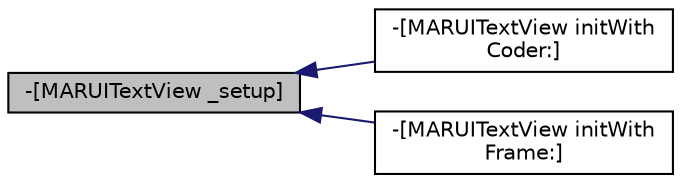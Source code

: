 digraph "-[MARUITextView _setup]"
{
  edge [fontname="Helvetica",fontsize="10",labelfontname="Helvetica",labelfontsize="10"];
  node [fontname="Helvetica",fontsize="10",shape=record];
  rankdir="LR";
  Node1 [label="-[MARUITextView _setup]",height=0.2,width=0.4,color="black", fillcolor="grey75", style="filled", fontcolor="black"];
  Node1 -> Node2 [dir="back",color="midnightblue",fontsize="10",style="solid",fontname="Helvetica"];
  Node2 [label="-[MARUITextView initWith\lCoder:]",height=0.2,width=0.4,color="black", fillcolor="white", style="filled",URL="$interface_m_a_r_u_i_text_view.html#a2fbcefb7713dcee5928ab1dae4716229"];
  Node1 -> Node3 [dir="back",color="midnightblue",fontsize="10",style="solid",fontname="Helvetica"];
  Node3 [label="-[MARUITextView initWith\lFrame:]",height=0.2,width=0.4,color="black", fillcolor="white", style="filled",URL="$interface_m_a_r_u_i_text_view.html#a610ef0613d4230267ebd0c54beb07c2f"];
}
